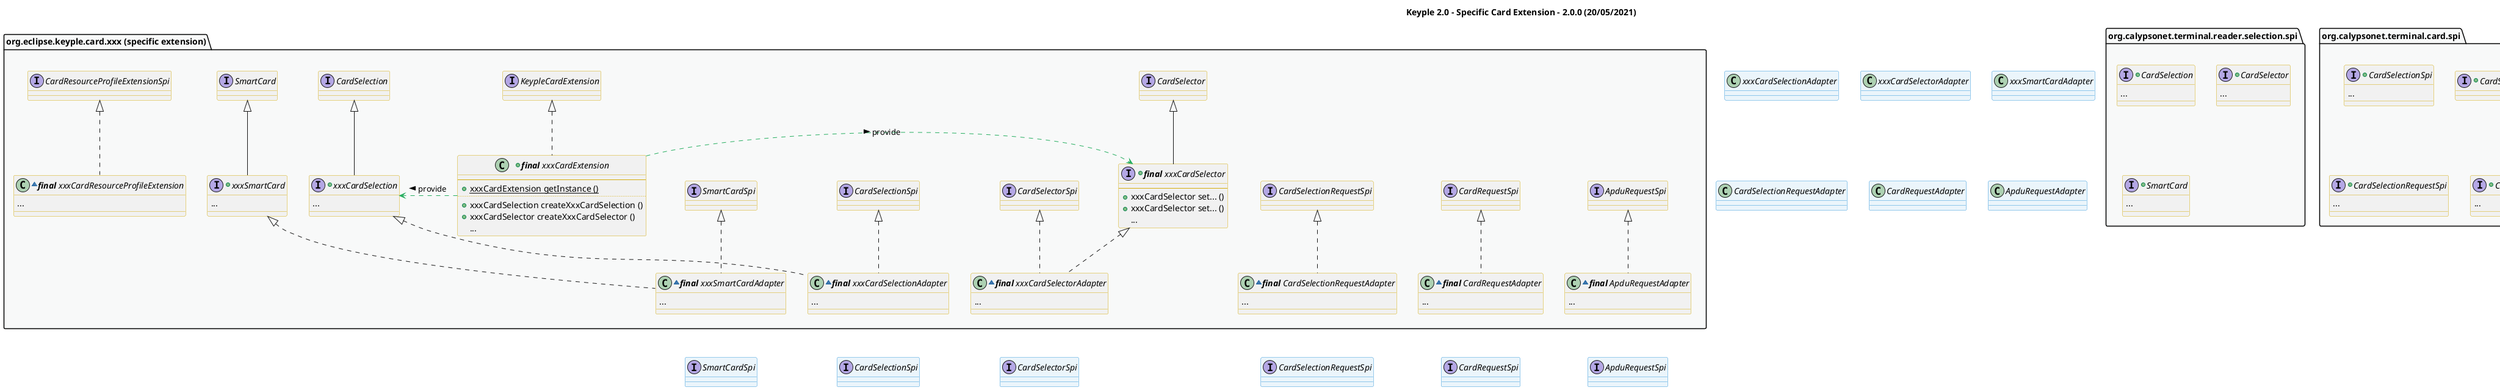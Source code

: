@startuml
title
    Keyple 2.0 - Specific Card Extension - 2.0.0 (20/05/2021)
end title

' == THEME ==

'Couleurs issues de : https://htmlcolorcodes.com/fr/tableau-de-couleur/tableau-de-couleur-design-plat/
!define C_GREY1 F8F9F9
!define C_GREY2 F2F3F4
!define C_GREY3 E5E7E9
!define C_GREY4 D7DBDD
!define C_GREY5 CACFD2
!define C_GREY6 BDC3C7
!define C_LINK 3498DB
!define C_USE 27AE60

skinparam Shadowing false
skinparam ClassFontStyle italic
skinparam ClassBorderColor #D4AC0D
skinparam stereotypeABorderColor #A9DCDF
skinparam stereotypeIBorderColor #B4A7E5
skinparam stereotypeCBorderColor #ADD1B2
skinparam stereotypeEBorderColor #EB93DF
' Red
skinparam ClassBackgroundColor<<red>> #FDEDEC
skinparam ClassBorderColor<<red>> #E74C3C
hide <<red>> stereotype
' Purple
skinparam ClassBackgroundColor<<purple>> #F4ECF7
skinparam ClassBorderColor<<purple>> #8E44AD
hide <<purple>> stereotype
' blue
skinparam ClassBackgroundColor<<blue>> #EBF5FB
skinparam ClassBorderColor<<blue>> #3498DB
hide <<blue>> stereotype
' Green
skinparam ClassBackgroundColor<<green>> #E9F7EF
skinparam ClassBorderColor<<green>> #27AE60
hide <<green>> stereotype
' Grey
skinparam ClassBackgroundColor<<grey>> #EAECEE
skinparam ClassBorderColor<<grey>> #2C3E50
hide <<grey>> stereotype

' == CONTENT ==

package "org.eclipse.keyple.core.common" as commonsApi {
    +interface KeypleCardExtension {
        ...
    }
}
package "org.calypsonet.terminal.reader.selection.spi" as readerSelectionSpi {
    +interface CardSelection {
        ...
    }
    +interface CardSelector {
        ...
    }
    +interface SmartCard {
        ...
    }
}
package "org.calypsonet.terminal.card.spi" as cardSpi {
    +interface CardSelectionSpi {
        ...
    }
    +interface CardSelectorSpi {
    }
    +interface SmartCardSpi {
    }
    +interface CardSelectionRequestSpi {
        ...
    }
    +interface CardRequestSpi {
        ...
    }
    +interface ApduRequestSpi {
        ...
    }
}
package "org.eclipse.keyple.core.service.resource.spi" as cardResourceSpi {
    +interface CardResourceProfileExtensionSpi {
        ...
    }
}

package "org.eclipse.keyple.card.xxx (specific extension)" as specificExtension {
    +class "**final** xxxCardExtension" as xxxCardExtension implements KeypleCardExtension {
        --
        +{static} xxxCardExtension getInstance ()
        ..
        +xxxCardSelection createXxxCardSelection ()
        +xxxCardSelector createXxxCardSelector ()
        ...
    }
    +interface xxxCardSelection extends CardSelection {
        ...
    }
    +interface "**final** xxxCardSelector" as xxxCardSelector implements CardSelector {
        --
        +xxxCardSelector set... ()
        +xxxCardSelector set... ()
        ...
    }
    +interface xxxSmartCard extends SmartCard {
        ...
    }
    ~class "**final** xxxCardResourceProfileExtension" as xxxCardResourceProfileExtension implements CardResourceProfileExtensionSpi {
        ...
    }
    ' Adapters
    together {
    ~class "**final** xxxCardSelectionAdapter" as xxxCardSelectionAdapter implements xxxCardSelection, CardSelectionSpi {
        ...
    }
    ~class "**final** xxxCardSelectorAdapter" as xxxCardSelectorAdapter implements xxxCardSelector, CardSelectorSpi {
        ...
    }
    ~class "**final** xxxSmartCardAdapter" as xxxSmartCardAdapter implements xxxSmartCard, SmartCardSpi {
        ...
    }
    }
    together {
    ~class "**final** CardSelectionRequestAdapter" as CardSelectionRequestAdapter implements CardSelectionRequestSpi {
        ...
    }
    ~class "**final** CardRequestAdapter" as CardRequestAdapter implements CardRequestSpi {
        ...
    }
    ~class "**final** ApduRequestAdapter" as ApduRequestAdapter implements ApduRequestSpi {
        ...
    }
    }
}

' Associations

xxxCardExtension .right.> xxxCardSelection #C_USE : provide >
xxxCardExtension .right.> xxxCardSelector #C_USE : provide >

' == LAYOUT ==

xxxCardSelection -[hidden]- xxxSmartCardAdapter
xxxCardSelectorAdapter -[hidden]- CardSelectorSpi
xxxSmartCardAdapter -[hidden]- SmartCardSpi
xxxCardSelectionAdapter -[hidden]- CardSelectionSpi

xxxSmartCardAdapter -[hidden]right- CardSelectionRequestAdapter

CardSelectionRequestAdapter -[hidden]- CardSelectionRequestSpi
CardRequestAdapter -[hidden]- CardRequestSpi
ApduRequestAdapter -[hidden]- ApduRequestSpi

' == STYLE ==

package commonsApi #C_GREY1 {}
package specificExtension #C_GREY1 {}
package cardSpi #C_GREY1 {}
package readerSelectionSpi #C_GREY1 {}
package cardResourceSpi #C_GREY1 {}

class xxxCardSelectionAdapter <<blue>>
class xxxCardSelectorAdapter <<blue>>
class xxxSmartCardAdapter <<blue>>
class CardSelectionRequestAdapter <<blue>>
class CardRequestAdapter <<blue>>
class ApduRequestAdapter <<blue>>
interface CardSelectionSpi <<blue>>
interface CardSelectorSpi <<blue>>
interface SmartCardSpi <<blue>>
interface CardSelectionRequestSpi <<blue>>
interface CardRequestSpi <<blue>>
interface ApduRequestSpi <<blue>>

@enduml